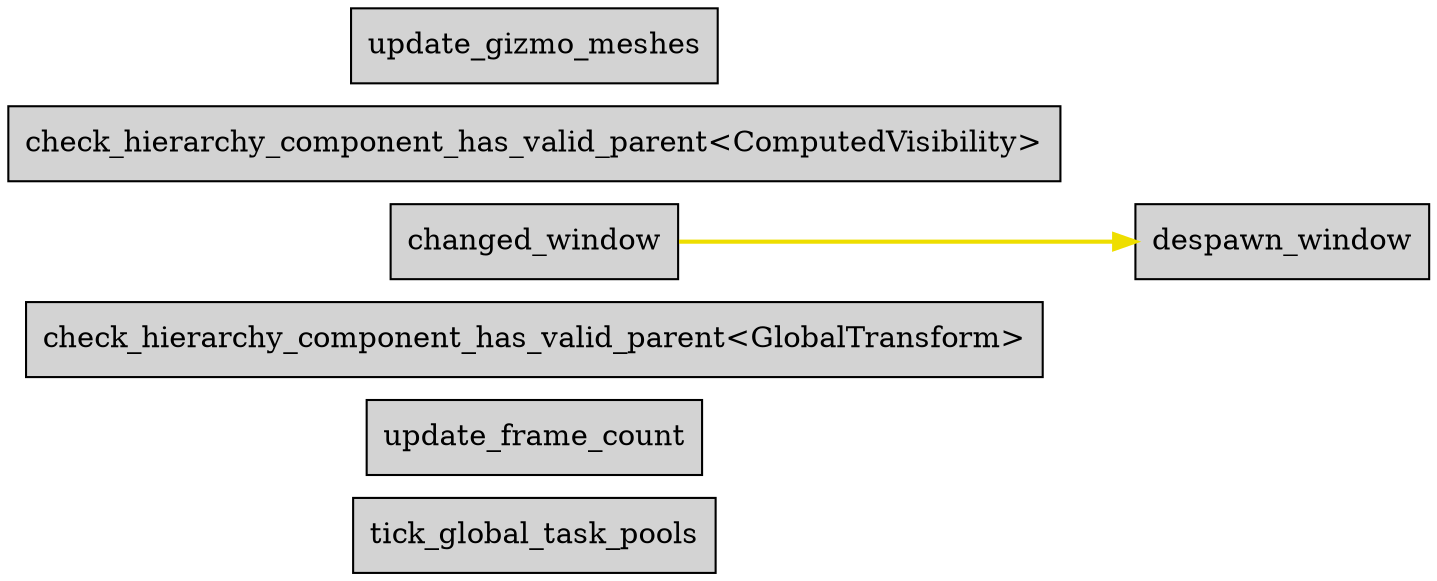 digraph "" {
	"compound"="true";
	"splines"="spline";
	"rankdir"="LR";
	"bgcolor"="white";
	"fontname"="Helvetica";
	"nodesep"="0.15";
	edge ["penwidth"="2"];
	node ["shape"="box", "style"="filled"];
	"node_System(0)" ["label"="tick_global_task_pools", "tooltip"="bevy_core::tick_global_task_pools"]
	"node_System(1)" ["label"="update_frame_count", "tooltip"="bevy_core::update_frame_count"]
	"node_System(2)" ["label"="check_hierarchy_component_has_valid_parent<GlobalTransform>", "tooltip"="bevy_hierarchy::valid_parent_check_plugin::check_hierarchy_component_has_valid_parent<bevy_transform::components::global_transform::GlobalTransform>"]
	"node_System(3)" ["label"="changed_window", "tooltip"="bevy_winit::system::changed_window"]
	"node_System(4)" ["label"="despawn_window", "tooltip"="bevy_winit::system::despawn_window"]
	"node_System(5)" ["label"="check_hierarchy_component_has_valid_parent<ComputedVisibility>", "tooltip"="bevy_hierarchy::valid_parent_check_plugin::check_hierarchy_component_has_valid_parent<bevy_render::view::visibility::ComputedVisibility>"]
	"node_System(6)" ["label"="update_gizmo_meshes", "tooltip"="bevy_gizmos::update_gizmo_meshes"]
	"node_System(3)" -> "node_System(4)" ["lhead"="", "ltail"="", "tooltip"="SystemTypeSet(changed_window\") → despawn_window", "color"="#eede00"]
}

